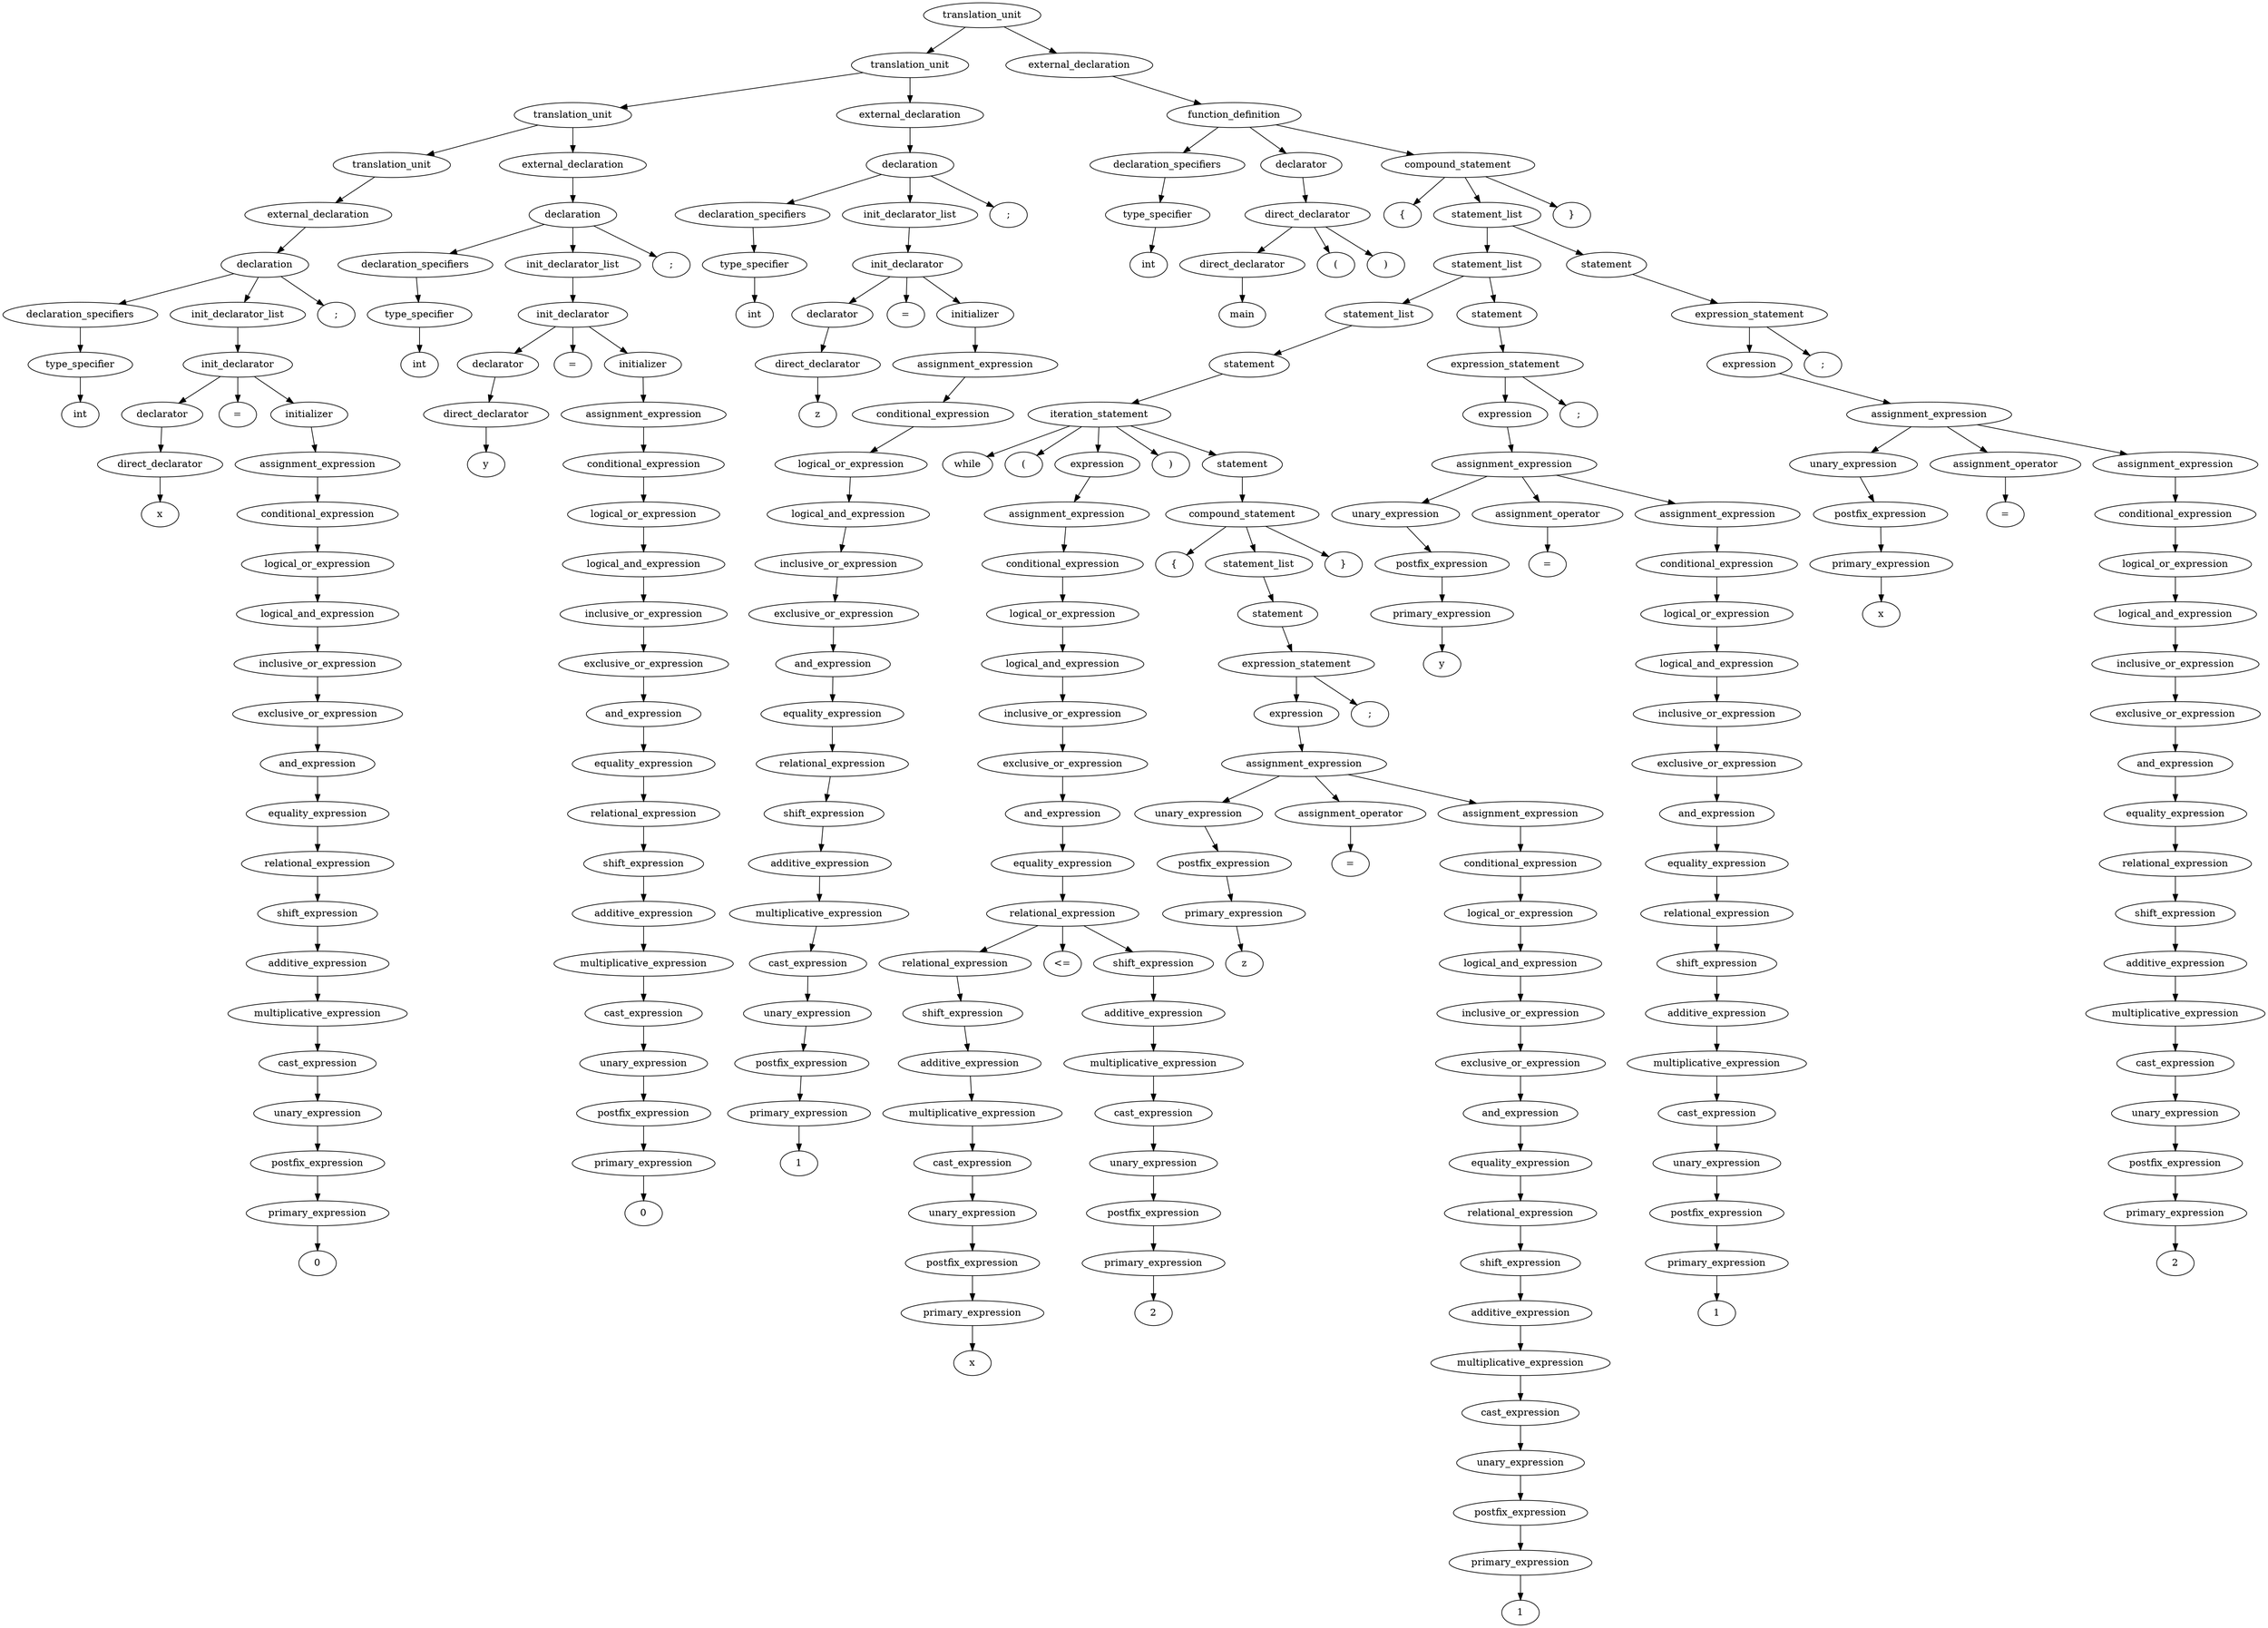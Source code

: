 digraph G{
node0[label="translation_unit"]
node1[label="translation_unit"]
node0->node1;
node1[label="translation_unit"]
node2[label="translation_unit"]
node1->node2;
node2[label="translation_unit"]
node3[label="translation_unit"]
node2->node3;
node3[label="translation_unit"]
node4[label="external_declaration"]
node3->node4;
node4[label="external_declaration"]
node5[label="declaration"]
node4->node5;
node5[label="declaration"]
node6[label="declaration_specifiers"]
node5->node6;
node6[label="declaration_specifiers"]
node7[label="type_specifier"]
node6->node7;
node7[label="type_specifier"]
node8[label="int"]
node7->node8;
node5[label="declaration"]
node9[label="init_declarator_list"]
node5->node9;
node9[label="init_declarator_list"]
node10[label="init_declarator"]
node9->node10;
node10[label="init_declarator"]
node11[label="declarator"]
node10->node11;
node11[label="declarator"]
node12[label="direct_declarator"]
node11->node12;
node12[label="direct_declarator"]
node13[label="x"]
node12->node13;
node10[label="init_declarator"]
node14[label="="]
node10->node14;
node10[label="init_declarator"]
node15[label="initializer"]
node10->node15;
node15[label="initializer"]
node16[label="assignment_expression"]
node15->node16;
node16[label="assignment_expression"]
node17[label="conditional_expression"]
node16->node17;
node17[label="conditional_expression"]
node18[label="logical_or_expression"]
node17->node18;
node18[label="logical_or_expression"]
node19[label="logical_and_expression"]
node18->node19;
node19[label="logical_and_expression"]
node20[label="inclusive_or_expression"]
node19->node20;
node20[label="inclusive_or_expression"]
node21[label="exclusive_or_expression"]
node20->node21;
node21[label="exclusive_or_expression"]
node22[label="and_expression"]
node21->node22;
node22[label="and_expression"]
node23[label="equality_expression"]
node22->node23;
node23[label="equality_expression"]
node24[label="relational_expression"]
node23->node24;
node24[label="relational_expression"]
node25[label="shift_expression"]
node24->node25;
node25[label="shift_expression"]
node26[label="additive_expression"]
node25->node26;
node26[label="additive_expression"]
node27[label="multiplicative_expression"]
node26->node27;
node27[label="multiplicative_expression"]
node28[label="cast_expression"]
node27->node28;
node28[label="cast_expression"]
node29[label="unary_expression"]
node28->node29;
node29[label="unary_expression"]
node30[label="postfix_expression"]
node29->node30;
node30[label="postfix_expression"]
node31[label="primary_expression"]
node30->node31;
node31[label="primary_expression"]
node32[label="0"]
node31->node32;
node5[label="declaration"]
node33[label=";"]
node5->node33;
node2[label="translation_unit"]
node34[label="external_declaration"]
node2->node34;
node34[label="external_declaration"]
node35[label="declaration"]
node34->node35;
node35[label="declaration"]
node36[label="declaration_specifiers"]
node35->node36;
node36[label="declaration_specifiers"]
node37[label="type_specifier"]
node36->node37;
node37[label="type_specifier"]
node38[label="int"]
node37->node38;
node35[label="declaration"]
node39[label="init_declarator_list"]
node35->node39;
node39[label="init_declarator_list"]
node40[label="init_declarator"]
node39->node40;
node40[label="init_declarator"]
node41[label="declarator"]
node40->node41;
node41[label="declarator"]
node42[label="direct_declarator"]
node41->node42;
node42[label="direct_declarator"]
node43[label="y"]
node42->node43;
node40[label="init_declarator"]
node44[label="="]
node40->node44;
node40[label="init_declarator"]
node45[label="initializer"]
node40->node45;
node45[label="initializer"]
node46[label="assignment_expression"]
node45->node46;
node46[label="assignment_expression"]
node47[label="conditional_expression"]
node46->node47;
node47[label="conditional_expression"]
node48[label="logical_or_expression"]
node47->node48;
node48[label="logical_or_expression"]
node49[label="logical_and_expression"]
node48->node49;
node49[label="logical_and_expression"]
node50[label="inclusive_or_expression"]
node49->node50;
node50[label="inclusive_or_expression"]
node51[label="exclusive_or_expression"]
node50->node51;
node51[label="exclusive_or_expression"]
node52[label="and_expression"]
node51->node52;
node52[label="and_expression"]
node53[label="equality_expression"]
node52->node53;
node53[label="equality_expression"]
node54[label="relational_expression"]
node53->node54;
node54[label="relational_expression"]
node55[label="shift_expression"]
node54->node55;
node55[label="shift_expression"]
node56[label="additive_expression"]
node55->node56;
node56[label="additive_expression"]
node57[label="multiplicative_expression"]
node56->node57;
node57[label="multiplicative_expression"]
node58[label="cast_expression"]
node57->node58;
node58[label="cast_expression"]
node59[label="unary_expression"]
node58->node59;
node59[label="unary_expression"]
node60[label="postfix_expression"]
node59->node60;
node60[label="postfix_expression"]
node61[label="primary_expression"]
node60->node61;
node61[label="primary_expression"]
node62[label="0"]
node61->node62;
node35[label="declaration"]
node63[label=";"]
node35->node63;
node1[label="translation_unit"]
node64[label="external_declaration"]
node1->node64;
node64[label="external_declaration"]
node65[label="declaration"]
node64->node65;
node65[label="declaration"]
node66[label="declaration_specifiers"]
node65->node66;
node66[label="declaration_specifiers"]
node67[label="type_specifier"]
node66->node67;
node67[label="type_specifier"]
node68[label="int"]
node67->node68;
node65[label="declaration"]
node69[label="init_declarator_list"]
node65->node69;
node69[label="init_declarator_list"]
node70[label="init_declarator"]
node69->node70;
node70[label="init_declarator"]
node71[label="declarator"]
node70->node71;
node71[label="declarator"]
node72[label="direct_declarator"]
node71->node72;
node72[label="direct_declarator"]
node73[label="z"]
node72->node73;
node70[label="init_declarator"]
node74[label="="]
node70->node74;
node70[label="init_declarator"]
node75[label="initializer"]
node70->node75;
node75[label="initializer"]
node76[label="assignment_expression"]
node75->node76;
node76[label="assignment_expression"]
node77[label="conditional_expression"]
node76->node77;
node77[label="conditional_expression"]
node78[label="logical_or_expression"]
node77->node78;
node78[label="logical_or_expression"]
node79[label="logical_and_expression"]
node78->node79;
node79[label="logical_and_expression"]
node80[label="inclusive_or_expression"]
node79->node80;
node80[label="inclusive_or_expression"]
node81[label="exclusive_or_expression"]
node80->node81;
node81[label="exclusive_or_expression"]
node82[label="and_expression"]
node81->node82;
node82[label="and_expression"]
node83[label="equality_expression"]
node82->node83;
node83[label="equality_expression"]
node84[label="relational_expression"]
node83->node84;
node84[label="relational_expression"]
node85[label="shift_expression"]
node84->node85;
node85[label="shift_expression"]
node86[label="additive_expression"]
node85->node86;
node86[label="additive_expression"]
node87[label="multiplicative_expression"]
node86->node87;
node87[label="multiplicative_expression"]
node88[label="cast_expression"]
node87->node88;
node88[label="cast_expression"]
node89[label="unary_expression"]
node88->node89;
node89[label="unary_expression"]
node90[label="postfix_expression"]
node89->node90;
node90[label="postfix_expression"]
node91[label="primary_expression"]
node90->node91;
node91[label="primary_expression"]
node92[label="1"]
node91->node92;
node65[label="declaration"]
node93[label=";"]
node65->node93;
node0[label="translation_unit"]
node94[label="external_declaration"]
node0->node94;
node94[label="external_declaration"]
node95[label="function_definition"]
node94->node95;
node95[label="function_definition"]
node96[label="declaration_specifiers"]
node95->node96;
node96[label="declaration_specifiers"]
node97[label="type_specifier"]
node96->node97;
node97[label="type_specifier"]
node98[label="int"]
node97->node98;
node95[label="function_definition"]
node99[label="declarator"]
node95->node99;
node99[label="declarator"]
node100[label="direct_declarator"]
node99->node100;
node100[label="direct_declarator"]
node101[label="direct_declarator"]
node100->node101;
node101[label="direct_declarator"]
node102[label="main"]
node101->node102;
node100[label="direct_declarator"]
node103[label="("]
node100->node103;
node100[label="direct_declarator"]
node104[label=")"]
node100->node104;
node95[label="function_definition"]
node105[label="compound_statement"]
node95->node105;
node105[label="compound_statement"]
node106[label="{"]
node105->node106;
node105[label="compound_statement"]
node107[label="statement_list"]
node105->node107;
node107[label="statement_list"]
node108[label="statement_list"]
node107->node108;
node108[label="statement_list"]
node109[label="statement_list"]
node108->node109;
node109[label="statement_list"]
node110[label="statement"]
node109->node110;
node110[label="statement"]
node111[label="iteration_statement"]
node110->node111;
node111[label="iteration_statement"]
node112[label="while"]
node111->node112;
node111[label="iteration_statement"]
node113[label="("]
node111->node113;
node111[label="iteration_statement"]
node114[label="expression"]
node111->node114;
node114[label="expression"]
node115[label="assignment_expression"]
node114->node115;
node115[label="assignment_expression"]
node116[label="conditional_expression"]
node115->node116;
node116[label="conditional_expression"]
node117[label="logical_or_expression"]
node116->node117;
node117[label="logical_or_expression"]
node118[label="logical_and_expression"]
node117->node118;
node118[label="logical_and_expression"]
node119[label="inclusive_or_expression"]
node118->node119;
node119[label="inclusive_or_expression"]
node120[label="exclusive_or_expression"]
node119->node120;
node120[label="exclusive_or_expression"]
node121[label="and_expression"]
node120->node121;
node121[label="and_expression"]
node122[label="equality_expression"]
node121->node122;
node122[label="equality_expression"]
node123[label="relational_expression"]
node122->node123;
node123[label="relational_expression"]
node124[label="relational_expression"]
node123->node124;
node124[label="relational_expression"]
node125[label="shift_expression"]
node124->node125;
node125[label="shift_expression"]
node126[label="additive_expression"]
node125->node126;
node126[label="additive_expression"]
node127[label="multiplicative_expression"]
node126->node127;
node127[label="multiplicative_expression"]
node128[label="cast_expression"]
node127->node128;
node128[label="cast_expression"]
node129[label="unary_expression"]
node128->node129;
node129[label="unary_expression"]
node130[label="postfix_expression"]
node129->node130;
node130[label="postfix_expression"]
node131[label="primary_expression"]
node130->node131;
node131[label="primary_expression"]
node132[label="x"]
node131->node132;
node123[label="relational_expression"]
node133[label="<="]
node123->node133;
node123[label="relational_expression"]
node134[label="shift_expression"]
node123->node134;
node134[label="shift_expression"]
node135[label="additive_expression"]
node134->node135;
node135[label="additive_expression"]
node136[label="multiplicative_expression"]
node135->node136;
node136[label="multiplicative_expression"]
node137[label="cast_expression"]
node136->node137;
node137[label="cast_expression"]
node138[label="unary_expression"]
node137->node138;
node138[label="unary_expression"]
node139[label="postfix_expression"]
node138->node139;
node139[label="postfix_expression"]
node140[label="primary_expression"]
node139->node140;
node140[label="primary_expression"]
node141[label="2"]
node140->node141;
node111[label="iteration_statement"]
node142[label=")"]
node111->node142;
node111[label="iteration_statement"]
node143[label="statement"]
node111->node143;
node143[label="statement"]
node144[label="compound_statement"]
node143->node144;
node144[label="compound_statement"]
node145[label="{"]
node144->node145;
node144[label="compound_statement"]
node146[label="statement_list"]
node144->node146;
node146[label="statement_list"]
node147[label="statement"]
node146->node147;
node147[label="statement"]
node148[label="expression_statement"]
node147->node148;
node148[label="expression_statement"]
node149[label="expression"]
node148->node149;
node149[label="expression"]
node150[label="assignment_expression"]
node149->node150;
node150[label="assignment_expression"]
node151[label="unary_expression"]
node150->node151;
node151[label="unary_expression"]
node152[label="postfix_expression"]
node151->node152;
node152[label="postfix_expression"]
node153[label="primary_expression"]
node152->node153;
node153[label="primary_expression"]
node154[label="z"]
node153->node154;
node150[label="assignment_expression"]
node155[label="assignment_operator"]
node150->node155;
node155[label="assignment_operator"]
node156[label="="]
node155->node156;
node150[label="assignment_expression"]
node157[label="assignment_expression"]
node150->node157;
node157[label="assignment_expression"]
node158[label="conditional_expression"]
node157->node158;
node158[label="conditional_expression"]
node159[label="logical_or_expression"]
node158->node159;
node159[label="logical_or_expression"]
node160[label="logical_and_expression"]
node159->node160;
node160[label="logical_and_expression"]
node161[label="inclusive_or_expression"]
node160->node161;
node161[label="inclusive_or_expression"]
node162[label="exclusive_or_expression"]
node161->node162;
node162[label="exclusive_or_expression"]
node163[label="and_expression"]
node162->node163;
node163[label="and_expression"]
node164[label="equality_expression"]
node163->node164;
node164[label="equality_expression"]
node165[label="relational_expression"]
node164->node165;
node165[label="relational_expression"]
node166[label="shift_expression"]
node165->node166;
node166[label="shift_expression"]
node167[label="additive_expression"]
node166->node167;
node167[label="additive_expression"]
node168[label="multiplicative_expression"]
node167->node168;
node168[label="multiplicative_expression"]
node169[label="cast_expression"]
node168->node169;
node169[label="cast_expression"]
node170[label="unary_expression"]
node169->node170;
node170[label="unary_expression"]
node171[label="postfix_expression"]
node170->node171;
node171[label="postfix_expression"]
node172[label="primary_expression"]
node171->node172;
node172[label="primary_expression"]
node173[label="1"]
node172->node173;
node148[label="expression_statement"]
node174[label=";"]
node148->node174;
node144[label="compound_statement"]
node175[label="}"]
node144->node175;
node108[label="statement_list"]
node176[label="statement"]
node108->node176;
node176[label="statement"]
node177[label="expression_statement"]
node176->node177;
node177[label="expression_statement"]
node178[label="expression"]
node177->node178;
node178[label="expression"]
node179[label="assignment_expression"]
node178->node179;
node179[label="assignment_expression"]
node180[label="unary_expression"]
node179->node180;
node180[label="unary_expression"]
node181[label="postfix_expression"]
node180->node181;
node181[label="postfix_expression"]
node182[label="primary_expression"]
node181->node182;
node182[label="primary_expression"]
node183[label="y"]
node182->node183;
node179[label="assignment_expression"]
node184[label="assignment_operator"]
node179->node184;
node184[label="assignment_operator"]
node185[label="="]
node184->node185;
node179[label="assignment_expression"]
node186[label="assignment_expression"]
node179->node186;
node186[label="assignment_expression"]
node187[label="conditional_expression"]
node186->node187;
node187[label="conditional_expression"]
node188[label="logical_or_expression"]
node187->node188;
node188[label="logical_or_expression"]
node189[label="logical_and_expression"]
node188->node189;
node189[label="logical_and_expression"]
node190[label="inclusive_or_expression"]
node189->node190;
node190[label="inclusive_or_expression"]
node191[label="exclusive_or_expression"]
node190->node191;
node191[label="exclusive_or_expression"]
node192[label="and_expression"]
node191->node192;
node192[label="and_expression"]
node193[label="equality_expression"]
node192->node193;
node193[label="equality_expression"]
node194[label="relational_expression"]
node193->node194;
node194[label="relational_expression"]
node195[label="shift_expression"]
node194->node195;
node195[label="shift_expression"]
node196[label="additive_expression"]
node195->node196;
node196[label="additive_expression"]
node197[label="multiplicative_expression"]
node196->node197;
node197[label="multiplicative_expression"]
node198[label="cast_expression"]
node197->node198;
node198[label="cast_expression"]
node199[label="unary_expression"]
node198->node199;
node199[label="unary_expression"]
node200[label="postfix_expression"]
node199->node200;
node200[label="postfix_expression"]
node201[label="primary_expression"]
node200->node201;
node201[label="primary_expression"]
node202[label="1"]
node201->node202;
node177[label="expression_statement"]
node203[label=";"]
node177->node203;
node107[label="statement_list"]
node204[label="statement"]
node107->node204;
node204[label="statement"]
node205[label="expression_statement"]
node204->node205;
node205[label="expression_statement"]
node206[label="expression"]
node205->node206;
node206[label="expression"]
node207[label="assignment_expression"]
node206->node207;
node207[label="assignment_expression"]
node208[label="unary_expression"]
node207->node208;
node208[label="unary_expression"]
node209[label="postfix_expression"]
node208->node209;
node209[label="postfix_expression"]
node210[label="primary_expression"]
node209->node210;
node210[label="primary_expression"]
node211[label="x"]
node210->node211;
node207[label="assignment_expression"]
node212[label="assignment_operator"]
node207->node212;
node212[label="assignment_operator"]
node213[label="="]
node212->node213;
node207[label="assignment_expression"]
node214[label="assignment_expression"]
node207->node214;
node214[label="assignment_expression"]
node215[label="conditional_expression"]
node214->node215;
node215[label="conditional_expression"]
node216[label="logical_or_expression"]
node215->node216;
node216[label="logical_or_expression"]
node217[label="logical_and_expression"]
node216->node217;
node217[label="logical_and_expression"]
node218[label="inclusive_or_expression"]
node217->node218;
node218[label="inclusive_or_expression"]
node219[label="exclusive_or_expression"]
node218->node219;
node219[label="exclusive_or_expression"]
node220[label="and_expression"]
node219->node220;
node220[label="and_expression"]
node221[label="equality_expression"]
node220->node221;
node221[label="equality_expression"]
node222[label="relational_expression"]
node221->node222;
node222[label="relational_expression"]
node223[label="shift_expression"]
node222->node223;
node223[label="shift_expression"]
node224[label="additive_expression"]
node223->node224;
node224[label="additive_expression"]
node225[label="multiplicative_expression"]
node224->node225;
node225[label="multiplicative_expression"]
node226[label="cast_expression"]
node225->node226;
node226[label="cast_expression"]
node227[label="unary_expression"]
node226->node227;
node227[label="unary_expression"]
node228[label="postfix_expression"]
node227->node228;
node228[label="postfix_expression"]
node229[label="primary_expression"]
node228->node229;
node229[label="primary_expression"]
node230[label="2"]
node229->node230;
node205[label="expression_statement"]
node231[label=";"]
node205->node231;
node105[label="compound_statement"]
node232[label="}"]
node105->node232;
}
